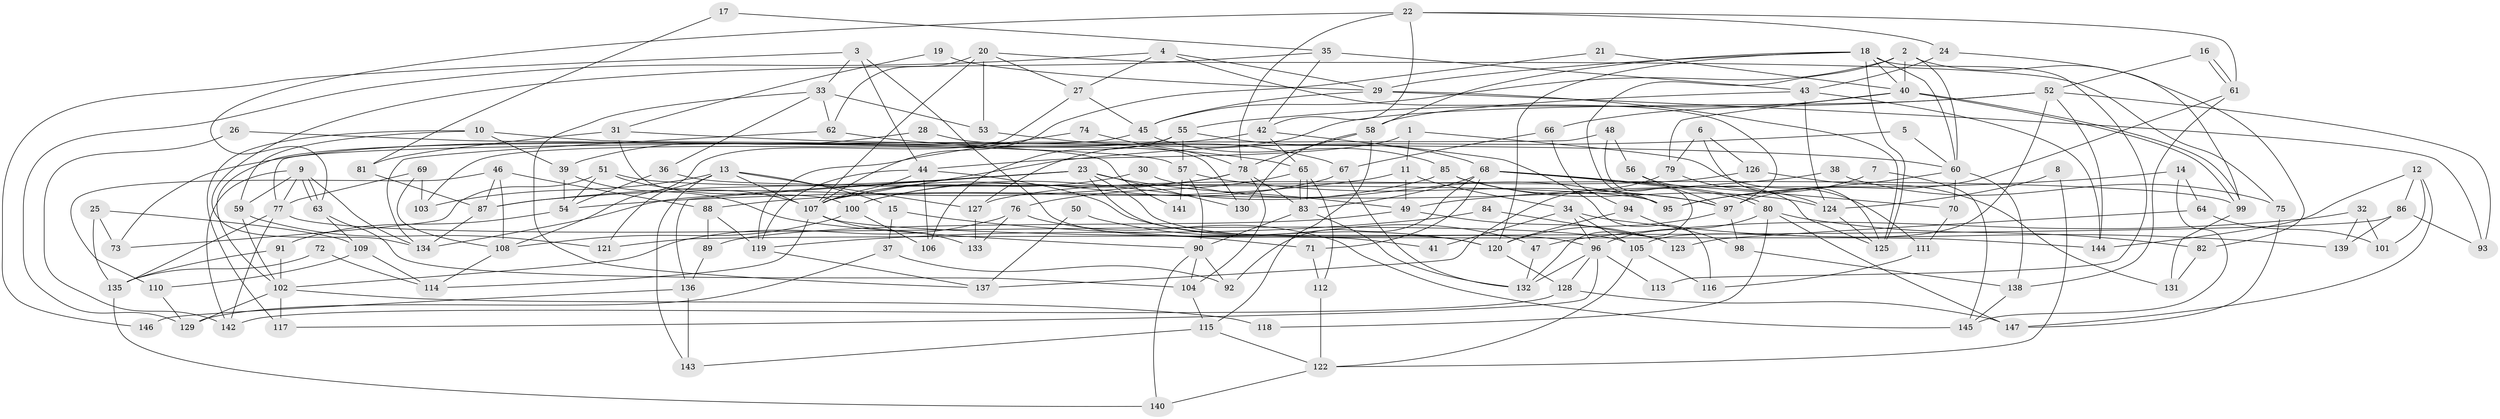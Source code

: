 // coarse degree distribution, {15: 0.0136986301369863, 4: 0.273972602739726, 3: 0.2054794520547945, 13: 0.0136986301369863, 7: 0.0410958904109589, 2: 0.0958904109589041, 9: 0.0547945205479452, 10: 0.0547945205479452, 6: 0.0547945205479452, 11: 0.0136986301369863, 22: 0.0136986301369863, 14: 0.0136986301369863, 5: 0.0958904109589041, 8: 0.0410958904109589, 16: 0.0136986301369863}
// Generated by graph-tools (version 1.1) at 2025/18/03/04/25 18:18:54]
// undirected, 147 vertices, 294 edges
graph export_dot {
graph [start="1"]
  node [color=gray90,style=filled];
  1;
  2;
  3;
  4;
  5;
  6;
  7;
  8;
  9;
  10;
  11;
  12;
  13;
  14;
  15;
  16;
  17;
  18;
  19;
  20;
  21;
  22;
  23;
  24;
  25;
  26;
  27;
  28;
  29;
  30;
  31;
  32;
  33;
  34;
  35;
  36;
  37;
  38;
  39;
  40;
  41;
  42;
  43;
  44;
  45;
  46;
  47;
  48;
  49;
  50;
  51;
  52;
  53;
  54;
  55;
  56;
  57;
  58;
  59;
  60;
  61;
  62;
  63;
  64;
  65;
  66;
  67;
  68;
  69;
  70;
  71;
  72;
  73;
  74;
  75;
  76;
  77;
  78;
  79;
  80;
  81;
  82;
  83;
  84;
  85;
  86;
  87;
  88;
  89;
  90;
  91;
  92;
  93;
  94;
  95;
  96;
  97;
  98;
  99;
  100;
  101;
  102;
  103;
  104;
  105;
  106;
  107;
  108;
  109;
  110;
  111;
  112;
  113;
  114;
  115;
  116;
  117;
  118;
  119;
  120;
  121;
  122;
  123;
  124;
  125;
  126;
  127;
  128;
  129;
  130;
  131;
  132;
  133;
  134;
  135;
  136;
  137;
  138;
  139;
  140;
  141;
  142;
  143;
  144;
  145;
  146;
  147;
  1 -- 11;
  1 -- 44;
  1 -- 111;
  2 -- 82;
  2 -- 40;
  2 -- 45;
  2 -- 60;
  2 -- 95;
  3 -- 33;
  3 -- 44;
  3 -- 41;
  3 -- 146;
  4 -- 97;
  4 -- 29;
  4 -- 27;
  4 -- 129;
  5 -- 107;
  5 -- 60;
  6 -- 79;
  6 -- 125;
  6 -- 126;
  7 -- 95;
  7 -- 145;
  8 -- 122;
  8 -- 124;
  9 -- 63;
  9 -- 63;
  9 -- 77;
  9 -- 59;
  9 -- 134;
  9 -- 142;
  10 -- 59;
  10 -- 39;
  10 -- 117;
  10 -- 141;
  11 -- 88;
  11 -- 49;
  11 -- 34;
  12 -- 144;
  12 -- 147;
  12 -- 86;
  12 -- 101;
  13 -- 107;
  13 -- 103;
  13 -- 15;
  13 -- 121;
  13 -- 127;
  13 -- 143;
  14 -- 145;
  14 -- 49;
  14 -- 64;
  15 -- 37;
  15 -- 71;
  16 -- 52;
  16 -- 61;
  16 -- 61;
  17 -- 81;
  17 -- 35;
  18 -- 120;
  18 -- 58;
  18 -- 29;
  18 -- 40;
  18 -- 60;
  18 -- 113;
  18 -- 125;
  19 -- 31;
  19 -- 29;
  20 -- 27;
  20 -- 107;
  20 -- 53;
  20 -- 62;
  20 -- 75;
  21 -- 107;
  21 -- 40;
  22 -- 24;
  22 -- 42;
  22 -- 61;
  22 -- 63;
  22 -- 78;
  23 -- 96;
  23 -- 134;
  23 -- 49;
  23 -- 87;
  23 -- 120;
  23 -- 130;
  23 -- 136;
  24 -- 43;
  24 -- 99;
  25 -- 109;
  25 -- 135;
  25 -- 73;
  26 -- 57;
  26 -- 142;
  27 -- 45;
  27 -- 108;
  28 -- 130;
  28 -- 39;
  29 -- 45;
  29 -- 93;
  29 -- 125;
  30 -- 95;
  30 -- 107;
  31 -- 60;
  31 -- 100;
  31 -- 81;
  32 -- 47;
  32 -- 139;
  32 -- 101;
  33 -- 53;
  33 -- 62;
  33 -- 36;
  33 -- 137;
  34 -- 96;
  34 -- 41;
  34 -- 105;
  34 -- 139;
  35 -- 134;
  35 -- 42;
  35 -- 43;
  36 -- 95;
  36 -- 54;
  37 -- 92;
  37 -- 129;
  38 -- 54;
  38 -- 75;
  39 -- 90;
  39 -- 54;
  40 -- 99;
  40 -- 99;
  40 -- 66;
  40 -- 79;
  42 -- 116;
  42 -- 65;
  42 -- 73;
  43 -- 144;
  43 -- 58;
  43 -- 124;
  44 -- 106;
  44 -- 107;
  44 -- 47;
  44 -- 119;
  45 -- 85;
  45 -- 102;
  46 -- 110;
  46 -- 87;
  46 -- 88;
  46 -- 108;
  47 -- 132;
  48 -- 132;
  48 -- 56;
  48 -- 77;
  49 -- 89;
  49 -- 123;
  50 -- 137;
  50 -- 120;
  51 -- 54;
  51 -- 73;
  51 -- 99;
  51 -- 107;
  52 -- 93;
  52 -- 127;
  52 -- 55;
  52 -- 105;
  52 -- 144;
  53 -- 67;
  54 -- 91;
  55 -- 68;
  55 -- 57;
  55 -- 103;
  55 -- 106;
  56 -- 97;
  56 -- 125;
  57 -- 90;
  57 -- 97;
  57 -- 141;
  58 -- 78;
  58 -- 115;
  58 -- 130;
  59 -- 102;
  59 -- 121;
  60 -- 70;
  60 -- 95;
  60 -- 138;
  61 -- 97;
  61 -- 138;
  62 -- 65;
  62 -- 134;
  63 -- 104;
  63 -- 109;
  64 -- 101;
  64 -- 123;
  65 -- 112;
  65 -- 83;
  65 -- 83;
  65 -- 76;
  66 -- 94;
  66 -- 67;
  67 -- 100;
  67 -- 132;
  68 -- 80;
  68 -- 80;
  68 -- 83;
  68 -- 70;
  68 -- 71;
  68 -- 92;
  69 -- 108;
  69 -- 77;
  69 -- 103;
  70 -- 111;
  71 -- 112;
  72 -- 135;
  72 -- 114;
  74 -- 119;
  74 -- 78;
  75 -- 147;
  76 -- 102;
  76 -- 133;
  76 -- 145;
  77 -- 105;
  77 -- 135;
  77 -- 142;
  78 -- 87;
  78 -- 83;
  78 -- 104;
  78 -- 107;
  79 -- 124;
  79 -- 137;
  80 -- 96;
  80 -- 82;
  80 -- 118;
  80 -- 147;
  81 -- 87;
  82 -- 131;
  83 -- 90;
  83 -- 132;
  84 -- 123;
  84 -- 119;
  85 -- 124;
  85 -- 97;
  85 -- 100;
  86 -- 121;
  86 -- 93;
  86 -- 139;
  87 -- 134;
  88 -- 119;
  88 -- 89;
  89 -- 136;
  90 -- 104;
  90 -- 92;
  90 -- 140;
  91 -- 102;
  91 -- 135;
  94 -- 98;
  94 -- 120;
  96 -- 132;
  96 -- 128;
  96 -- 113;
  96 -- 117;
  97 -- 98;
  97 -- 120;
  98 -- 138;
  99 -- 131;
  100 -- 108;
  100 -- 106;
  102 -- 117;
  102 -- 118;
  102 -- 129;
  104 -- 115;
  105 -- 116;
  105 -- 122;
  107 -- 114;
  107 -- 133;
  107 -- 144;
  108 -- 114;
  109 -- 114;
  109 -- 110;
  110 -- 129;
  111 -- 116;
  112 -- 122;
  115 -- 122;
  115 -- 143;
  119 -- 137;
  120 -- 128;
  122 -- 140;
  124 -- 125;
  126 -- 127;
  126 -- 131;
  127 -- 133;
  128 -- 142;
  128 -- 147;
  135 -- 140;
  136 -- 143;
  136 -- 146;
  138 -- 145;
}
